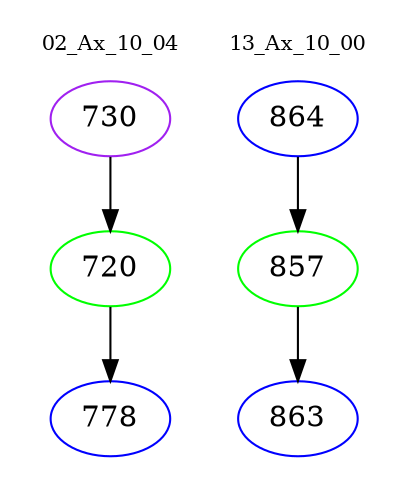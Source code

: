 digraph{
subgraph cluster_0 {
color = white
label = "02_Ax_10_04";
fontsize=10;
T0_730 [label="730", color="purple"]
T0_730 -> T0_720 [color="black"]
T0_720 [label="720", color="green"]
T0_720 -> T0_778 [color="black"]
T0_778 [label="778", color="blue"]
}
subgraph cluster_1 {
color = white
label = "13_Ax_10_00";
fontsize=10;
T1_864 [label="864", color="blue"]
T1_864 -> T1_857 [color="black"]
T1_857 [label="857", color="green"]
T1_857 -> T1_863 [color="black"]
T1_863 [label="863", color="blue"]
}
}
